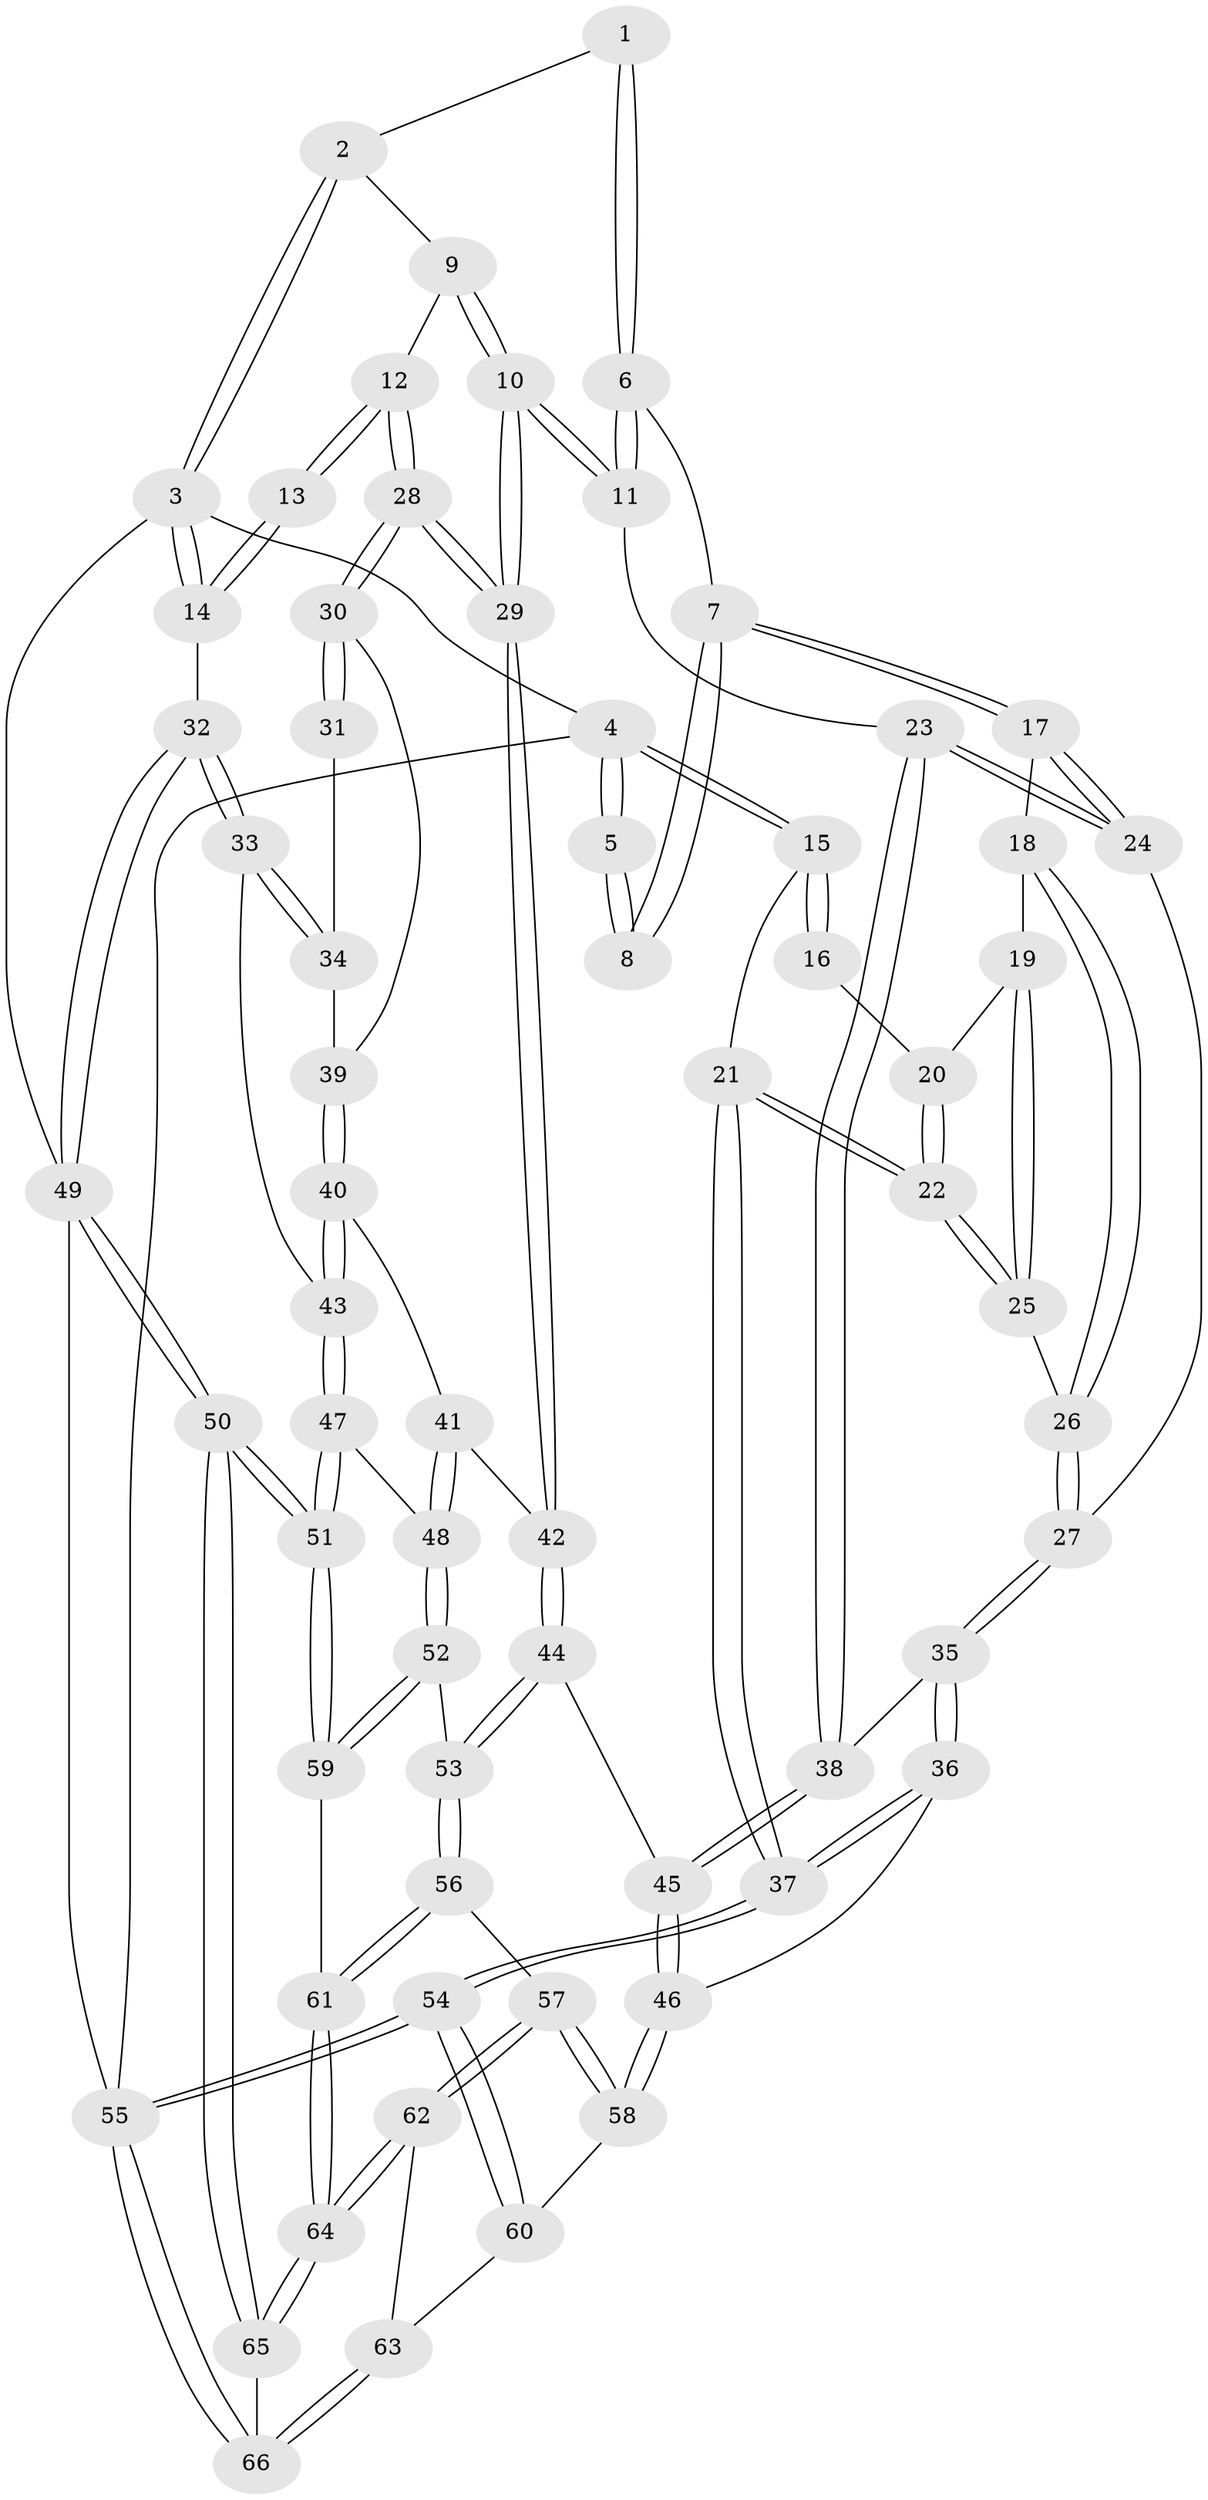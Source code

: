 // coarse degree distribution, {3: 0.4, 4: 0.475, 2: 0.1, 6: 0.025}
// Generated by graph-tools (version 1.1) at 2025/38/03/04/25 23:38:33]
// undirected, 66 vertices, 162 edges
graph export_dot {
  node [color=gray90,style=filled];
  1 [pos="+0.366079159366839+0"];
  2 [pos="+0.5304972160587302+0"];
  3 [pos="+1+0"];
  4 [pos="+0+0"];
  5 [pos="+0.23283011882260868+0"];
  6 [pos="+0.35697738531371376+0.14390699192980097"];
  7 [pos="+0.149826314008908+0.16996965097157338"];
  8 [pos="+0.11503437261674367+0.13786254395209863"];
  9 [pos="+0.6231470310473926+0.06919033924630663"];
  10 [pos="+0.5107143555614333+0.30548012564149063"];
  11 [pos="+0.4485291007859146+0.2890219776091088"];
  12 [pos="+0.8638737369150458+0.14000820540539466"];
  13 [pos="+0.9563282316417614+0.14420835967264586"];
  14 [pos="+1+0.07173190219635318"];
  15 [pos="+0+0.08706240618977622"];
  16 [pos="+0.04167895700127957+0.1474593859056374"];
  17 [pos="+0.15321374729827392+0.18565707030749873"];
  18 [pos="+0.0978948609769905+0.28351613810487136"];
  19 [pos="+0.04818996291823342+0.2823242543151226"];
  20 [pos="+0.039613844971178994+0.2510229128247375"];
  21 [pos="+0+0.42434616748906384"];
  22 [pos="+0+0.38290319806714734"];
  23 [pos="+0.30433508747269533+0.35654133465125254"];
  24 [pos="+0.18213657821619586+0.24358591290996645"];
  25 [pos="+0.03368345130027045+0.3382138898140872"];
  26 [pos="+0.09922936157318778+0.35244122422266455"];
  27 [pos="+0.11841428886512824+0.3666769805443824"];
  28 [pos="+0.5873554203361027+0.32221289918455476"];
  29 [pos="+0.5222214023167673+0.319093220630662"];
  30 [pos="+0.7085720650233228+0.3600538759565149"];
  31 [pos="+0.861295682427796+0.26489124371141415"];
  32 [pos="+1+0.5046822361890305"];
  33 [pos="+0.9328601706637859+0.5087089801390956"];
  34 [pos="+0.8417799679479601+0.4006894117070154"];
  35 [pos="+0.14790669574386053+0.4177643533594438"];
  36 [pos="+0+0.6062788498787713"];
  37 [pos="+0+0.6073825534194348"];
  38 [pos="+0.24627106563281717+0.4340984217343833"];
  39 [pos="+0.7450727045071921+0.4101091699080994"];
  40 [pos="+0.7577730826169641+0.5108928496984187"];
  41 [pos="+0.5658734994899222+0.524479981355574"];
  42 [pos="+0.5328684052644593+0.5112939577414578"];
  43 [pos="+0.8105780673928525+0.5569375015024404"];
  44 [pos="+0.44724720409139235+0.6187126513000504"];
  45 [pos="+0.25225948037873613+0.4663133388112078"];
  46 [pos="+0.15494363643270767+0.6809647282800553"];
  47 [pos="+0.7744502625274783+0.6668540004733341"];
  48 [pos="+0.690976502257512+0.6610171055275625"];
  49 [pos="+1+1"];
  50 [pos="+1+1"];
  51 [pos="+0.9374041186321085+0.9917995046924771"];
  52 [pos="+0.567454835483962+0.7684257224328366"];
  53 [pos="+0.4294508106509861+0.6949209781269058"];
  54 [pos="+0+1"];
  55 [pos="+0+1"];
  56 [pos="+0.38198758540338207+0.7303792424299054"];
  57 [pos="+0.3086363509209264+0.7735349844299596"];
  58 [pos="+0.20676713108813688+0.7320461585416613"];
  59 [pos="+0.6049307895550751+0.8285523062878514"];
  60 [pos="+0.09441634208283148+0.8753900223248835"];
  61 [pos="+0.518892129653809+0.9279697178152634"];
  62 [pos="+0.3096879318313638+0.8013452619232247"];
  63 [pos="+0.20431267917830992+1"];
  64 [pos="+0.46806371150273085+1"];
  65 [pos="+0.48958615781031495+1"];
  66 [pos="+0.17337065351692454+1"];
  1 -- 2;
  1 -- 6;
  1 -- 6;
  2 -- 3;
  2 -- 3;
  2 -- 9;
  3 -- 4;
  3 -- 14;
  3 -- 14;
  3 -- 49;
  4 -- 5;
  4 -- 5;
  4 -- 15;
  4 -- 15;
  4 -- 55;
  5 -- 8;
  5 -- 8;
  6 -- 7;
  6 -- 11;
  6 -- 11;
  7 -- 8;
  7 -- 8;
  7 -- 17;
  7 -- 17;
  9 -- 10;
  9 -- 10;
  9 -- 12;
  10 -- 11;
  10 -- 11;
  10 -- 29;
  10 -- 29;
  11 -- 23;
  12 -- 13;
  12 -- 13;
  12 -- 28;
  12 -- 28;
  13 -- 14;
  13 -- 14;
  14 -- 32;
  15 -- 16;
  15 -- 16;
  15 -- 21;
  16 -- 20;
  17 -- 18;
  17 -- 24;
  17 -- 24;
  18 -- 19;
  18 -- 26;
  18 -- 26;
  19 -- 20;
  19 -- 25;
  19 -- 25;
  20 -- 22;
  20 -- 22;
  21 -- 22;
  21 -- 22;
  21 -- 37;
  21 -- 37;
  22 -- 25;
  22 -- 25;
  23 -- 24;
  23 -- 24;
  23 -- 38;
  23 -- 38;
  24 -- 27;
  25 -- 26;
  26 -- 27;
  26 -- 27;
  27 -- 35;
  27 -- 35;
  28 -- 29;
  28 -- 29;
  28 -- 30;
  28 -- 30;
  29 -- 42;
  29 -- 42;
  30 -- 31;
  30 -- 31;
  30 -- 39;
  31 -- 34;
  32 -- 33;
  32 -- 33;
  32 -- 49;
  32 -- 49;
  33 -- 34;
  33 -- 34;
  33 -- 43;
  34 -- 39;
  35 -- 36;
  35 -- 36;
  35 -- 38;
  36 -- 37;
  36 -- 37;
  36 -- 46;
  37 -- 54;
  37 -- 54;
  38 -- 45;
  38 -- 45;
  39 -- 40;
  39 -- 40;
  40 -- 41;
  40 -- 43;
  40 -- 43;
  41 -- 42;
  41 -- 48;
  41 -- 48;
  42 -- 44;
  42 -- 44;
  43 -- 47;
  43 -- 47;
  44 -- 45;
  44 -- 53;
  44 -- 53;
  45 -- 46;
  45 -- 46;
  46 -- 58;
  46 -- 58;
  47 -- 48;
  47 -- 51;
  47 -- 51;
  48 -- 52;
  48 -- 52;
  49 -- 50;
  49 -- 50;
  49 -- 55;
  50 -- 51;
  50 -- 51;
  50 -- 65;
  50 -- 65;
  51 -- 59;
  51 -- 59;
  52 -- 53;
  52 -- 59;
  52 -- 59;
  53 -- 56;
  53 -- 56;
  54 -- 55;
  54 -- 55;
  54 -- 60;
  54 -- 60;
  55 -- 66;
  55 -- 66;
  56 -- 57;
  56 -- 61;
  56 -- 61;
  57 -- 58;
  57 -- 58;
  57 -- 62;
  57 -- 62;
  58 -- 60;
  59 -- 61;
  60 -- 63;
  61 -- 64;
  61 -- 64;
  62 -- 63;
  62 -- 64;
  62 -- 64;
  63 -- 66;
  63 -- 66;
  64 -- 65;
  64 -- 65;
  65 -- 66;
}
